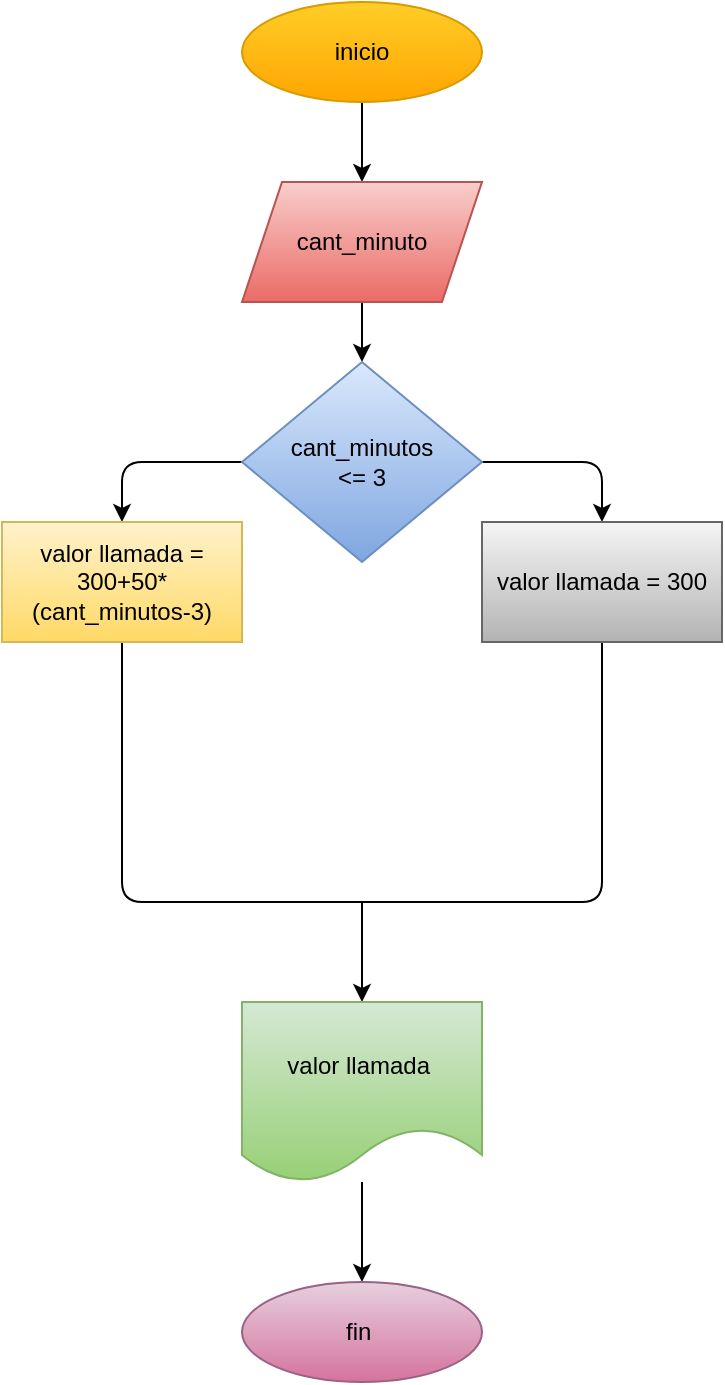 <mxfile>
    <diagram id="WgCHdIYxDDKC6_7_z2v3" name="Página-1">
        <mxGraphModel dx="662" dy="461" grid="1" gridSize="10" guides="1" tooltips="1" connect="1" arrows="1" fold="1" page="1" pageScale="1" pageWidth="827" pageHeight="1169" math="0" shadow="0">
            <root>
                <mxCell id="0"/>
                <mxCell id="1" parent="0"/>
                <mxCell id="3" style="edgeStyle=none;html=1;" parent="1" edge="1">
                    <mxGeometry relative="1" as="geometry">
                        <mxPoint x="220" y="160" as="targetPoint"/>
                        <mxPoint x="220" y="120" as="sourcePoint"/>
                    </mxGeometry>
                </mxCell>
                <mxCell id="6" value="" style="edgeStyle=none;html=1;" parent="1" source="4" target="5" edge="1">
                    <mxGeometry relative="1" as="geometry"/>
                </mxCell>
                <mxCell id="4" value="&lt;font color=&quot;#000000&quot;&gt;cant_minuto&lt;/font&gt;" style="shape=parallelogram;perimeter=parallelogramPerimeter;whiteSpace=wrap;html=1;fixedSize=1;fillColor=#f8cecc;gradientColor=#ea6b66;strokeColor=#b85450;" parent="1" vertex="1">
                    <mxGeometry x="160" y="160" width="120" height="60" as="geometry"/>
                </mxCell>
                <mxCell id="18" style="edgeStyle=none;html=1;exitX=1;exitY=0.5;exitDx=0;exitDy=0;fontColor=#000000;" parent="1" source="5" target="12" edge="1">
                    <mxGeometry relative="1" as="geometry">
                        <Array as="points">
                            <mxPoint x="340" y="300"/>
                        </Array>
                    </mxGeometry>
                </mxCell>
                <mxCell id="19" style="edgeStyle=none;html=1;exitX=0;exitY=0.5;exitDx=0;exitDy=0;entryX=0.5;entryY=0;entryDx=0;entryDy=0;fontColor=#000000;" parent="1" source="5" target="14" edge="1">
                    <mxGeometry relative="1" as="geometry">
                        <Array as="points">
                            <mxPoint x="100" y="300"/>
                        </Array>
                    </mxGeometry>
                </mxCell>
                <mxCell id="5" value="&lt;font color=&quot;#000000&quot;&gt;cant_minutos&lt;br&gt;&amp;lt;= 3&lt;/font&gt;" style="rhombus;whiteSpace=wrap;html=1;fillColor=#dae8fc;gradientColor=#7ea6e0;strokeColor=#6c8ebf;" parent="1" vertex="1">
                    <mxGeometry x="160" y="250" width="120" height="100" as="geometry"/>
                </mxCell>
                <mxCell id="22" style="edgeStyle=none;html=1;exitX=0.5;exitY=1;exitDx=0;exitDy=0;strokeColor=default;endArrow=none;endFill=0;" parent="1" source="12" edge="1">
                    <mxGeometry relative="1" as="geometry">
                        <mxPoint x="220" y="520" as="targetPoint"/>
                        <Array as="points">
                            <mxPoint x="340" y="520"/>
                        </Array>
                    </mxGeometry>
                </mxCell>
                <mxCell id="12" value="&lt;font color=&quot;#000000&quot;&gt;valor llamada = 300&lt;/font&gt;" style="rounded=0;whiteSpace=wrap;html=1;fillColor=#f5f5f5;gradientColor=#b3b3b3;strokeColor=#666666;" parent="1" vertex="1">
                    <mxGeometry x="280" y="330" width="120" height="60" as="geometry"/>
                </mxCell>
                <mxCell id="23" style="edgeStyle=none;html=1;exitX=0.5;exitY=1;exitDx=0;exitDy=0;endArrow=none;endFill=0;" parent="1" source="14" edge="1">
                    <mxGeometry relative="1" as="geometry">
                        <mxPoint x="220" y="520" as="targetPoint"/>
                        <Array as="points">
                            <mxPoint x="100" y="520"/>
                        </Array>
                    </mxGeometry>
                </mxCell>
                <mxCell id="14" value="&lt;font color=&quot;#000000&quot;&gt;valor llamada = 300+50*(cant_minutos-3)&lt;/font&gt;" style="rounded=0;whiteSpace=wrap;html=1;fillColor=#fff2cc;gradientColor=#ffd966;strokeColor=#d6b656;" parent="1" vertex="1">
                    <mxGeometry x="40" y="330" width="120" height="60" as="geometry"/>
                </mxCell>
                <mxCell id="17" value="" style="edgeStyle=none;html=1;" parent="1" source="15" edge="1">
                    <mxGeometry relative="1" as="geometry">
                        <mxPoint x="220" y="710" as="targetPoint"/>
                    </mxGeometry>
                </mxCell>
                <mxCell id="24" style="edgeStyle=none;html=1;entryX=0.5;entryY=0;entryDx=0;entryDy=0;" parent="1" target="15" edge="1">
                    <mxGeometry relative="1" as="geometry">
                        <mxPoint x="210" y="520" as="targetPoint"/>
                        <mxPoint x="220" y="520" as="sourcePoint"/>
                    </mxGeometry>
                </mxCell>
                <mxCell id="15" value="&lt;font color=&quot;#000000&quot;&gt;valor llamada&amp;nbsp;&lt;/font&gt;" style="shape=document;whiteSpace=wrap;html=1;boundedLbl=1;fillColor=#d5e8d4;gradientColor=#97d077;strokeColor=#82b366;" parent="1" vertex="1">
                    <mxGeometry x="160" y="570" width="120" height="90" as="geometry"/>
                </mxCell>
                <mxCell id="25" value="&lt;font color=&quot;#000000&quot;&gt;inicio&lt;/font&gt;" style="ellipse;whiteSpace=wrap;html=1;fillColor=#ffcd28;gradientColor=#ffa500;strokeColor=#d79b00;" vertex="1" parent="1">
                    <mxGeometry x="160" y="70" width="120" height="50" as="geometry"/>
                </mxCell>
                <mxCell id="26" value="fin&amp;nbsp;" style="ellipse;whiteSpace=wrap;html=1;fillColor=#e6d0de;gradientColor=#d5739d;strokeColor=#996185;" vertex="1" parent="1">
                    <mxGeometry x="160" y="710" width="120" height="50" as="geometry"/>
                </mxCell>
            </root>
        </mxGraphModel>
    </diagram>
</mxfile>